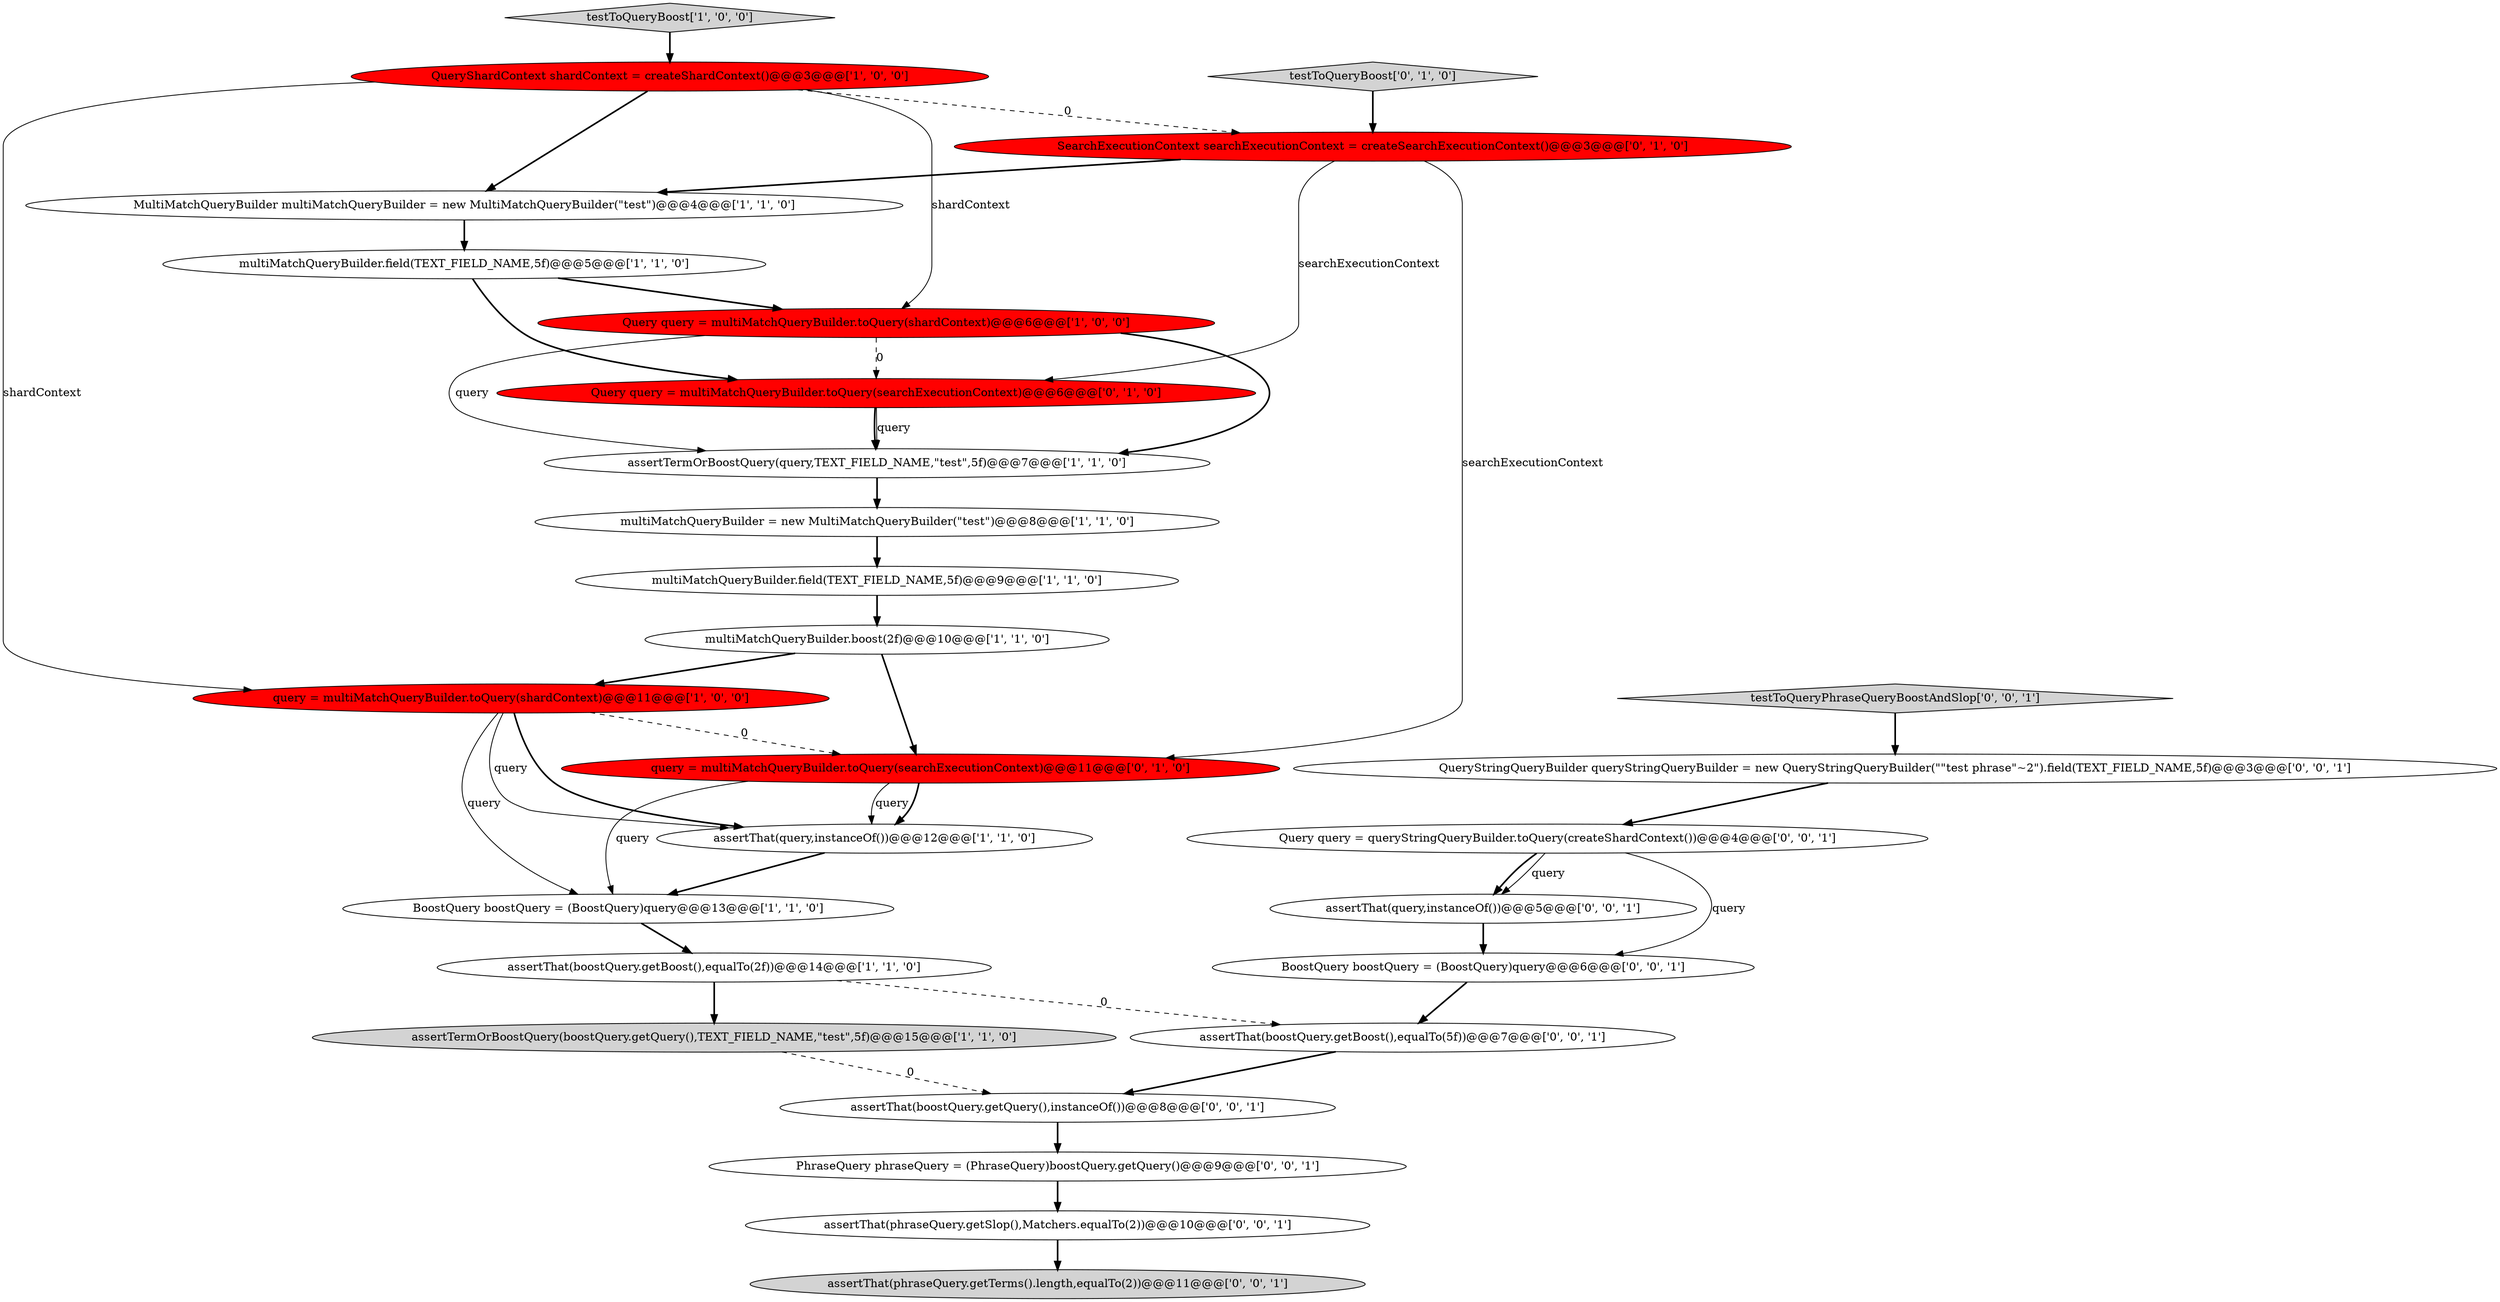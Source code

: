 digraph {
20 [style = filled, label = "BoostQuery boostQuery = (BoostQuery)query@@@6@@@['0', '0', '1']", fillcolor = white, shape = ellipse image = "AAA0AAABBB3BBB"];
6 [style = filled, label = "multiMatchQueryBuilder.field(TEXT_FIELD_NAME,5f)@@@5@@@['1', '1', '0']", fillcolor = white, shape = ellipse image = "AAA0AAABBB1BBB"];
21 [style = filled, label = "assertThat(phraseQuery.getSlop(),Matchers.equalTo(2))@@@10@@@['0', '0', '1']", fillcolor = white, shape = ellipse image = "AAA0AAABBB3BBB"];
26 [style = filled, label = "QueryStringQueryBuilder queryStringQueryBuilder = new QueryStringQueryBuilder(\"\"test phrase\"~2\").field(TEXT_FIELD_NAME,5f)@@@3@@@['0', '0', '1']", fillcolor = white, shape = ellipse image = "AAA0AAABBB3BBB"];
15 [style = filled, label = "SearchExecutionContext searchExecutionContext = createSearchExecutionContext()@@@3@@@['0', '1', '0']", fillcolor = red, shape = ellipse image = "AAA1AAABBB2BBB"];
19 [style = filled, label = "testToQueryPhraseQueryBoostAndSlop['0', '0', '1']", fillcolor = lightgray, shape = diamond image = "AAA0AAABBB3BBB"];
4 [style = filled, label = "assertThat(query,instanceOf())@@@12@@@['1', '1', '0']", fillcolor = white, shape = ellipse image = "AAA0AAABBB1BBB"];
17 [style = filled, label = "testToQueryBoost['0', '1', '0']", fillcolor = lightgray, shape = diamond image = "AAA0AAABBB2BBB"];
27 [style = filled, label = "assertThat(boostQuery.getBoost(),equalTo(5f))@@@7@@@['0', '0', '1']", fillcolor = white, shape = ellipse image = "AAA0AAABBB3BBB"];
13 [style = filled, label = "testToQueryBoost['1', '0', '0']", fillcolor = lightgray, shape = diamond image = "AAA0AAABBB1BBB"];
16 [style = filled, label = "query = multiMatchQueryBuilder.toQuery(searchExecutionContext)@@@11@@@['0', '1', '0']", fillcolor = red, shape = ellipse image = "AAA1AAABBB2BBB"];
14 [style = filled, label = "Query query = multiMatchQueryBuilder.toQuery(searchExecutionContext)@@@6@@@['0', '1', '0']", fillcolor = red, shape = ellipse image = "AAA1AAABBB2BBB"];
8 [style = filled, label = "assertTermOrBoostQuery(boostQuery.getQuery(),TEXT_FIELD_NAME,\"test\",5f)@@@15@@@['1', '1', '0']", fillcolor = lightgray, shape = ellipse image = "AAA0AAABBB1BBB"];
5 [style = filled, label = "multiMatchQueryBuilder = new MultiMatchQueryBuilder(\"test\")@@@8@@@['1', '1', '0']", fillcolor = white, shape = ellipse image = "AAA0AAABBB1BBB"];
23 [style = filled, label = "assertThat(query,instanceOf())@@@5@@@['0', '0', '1']", fillcolor = white, shape = ellipse image = "AAA0AAABBB3BBB"];
7 [style = filled, label = "Query query = multiMatchQueryBuilder.toQuery(shardContext)@@@6@@@['1', '0', '0']", fillcolor = red, shape = ellipse image = "AAA1AAABBB1BBB"];
25 [style = filled, label = "Query query = queryStringQueryBuilder.toQuery(createShardContext())@@@4@@@['0', '0', '1']", fillcolor = white, shape = ellipse image = "AAA0AAABBB3BBB"];
22 [style = filled, label = "PhraseQuery phraseQuery = (PhraseQuery)boostQuery.getQuery()@@@9@@@['0', '0', '1']", fillcolor = white, shape = ellipse image = "AAA0AAABBB3BBB"];
2 [style = filled, label = "query = multiMatchQueryBuilder.toQuery(shardContext)@@@11@@@['1', '0', '0']", fillcolor = red, shape = ellipse image = "AAA1AAABBB1BBB"];
12 [style = filled, label = "BoostQuery boostQuery = (BoostQuery)query@@@13@@@['1', '1', '0']", fillcolor = white, shape = ellipse image = "AAA0AAABBB1BBB"];
18 [style = filled, label = "assertThat(boostQuery.getQuery(),instanceOf())@@@8@@@['0', '0', '1']", fillcolor = white, shape = ellipse image = "AAA0AAABBB3BBB"];
10 [style = filled, label = "multiMatchQueryBuilder.boost(2f)@@@10@@@['1', '1', '0']", fillcolor = white, shape = ellipse image = "AAA0AAABBB1BBB"];
11 [style = filled, label = "multiMatchQueryBuilder.field(TEXT_FIELD_NAME,5f)@@@9@@@['1', '1', '0']", fillcolor = white, shape = ellipse image = "AAA0AAABBB1BBB"];
0 [style = filled, label = "assertTermOrBoostQuery(query,TEXT_FIELD_NAME,\"test\",5f)@@@7@@@['1', '1', '0']", fillcolor = white, shape = ellipse image = "AAA0AAABBB1BBB"];
3 [style = filled, label = "assertThat(boostQuery.getBoost(),equalTo(2f))@@@14@@@['1', '1', '0']", fillcolor = white, shape = ellipse image = "AAA0AAABBB1BBB"];
1 [style = filled, label = "MultiMatchQueryBuilder multiMatchQueryBuilder = new MultiMatchQueryBuilder(\"test\")@@@4@@@['1', '1', '0']", fillcolor = white, shape = ellipse image = "AAA0AAABBB1BBB"];
9 [style = filled, label = "QueryShardContext shardContext = createShardContext()@@@3@@@['1', '0', '0']", fillcolor = red, shape = ellipse image = "AAA1AAABBB1BBB"];
24 [style = filled, label = "assertThat(phraseQuery.getTerms().length,equalTo(2))@@@11@@@['0', '0', '1']", fillcolor = lightgray, shape = ellipse image = "AAA0AAABBB3BBB"];
27->18 [style = bold, label=""];
23->20 [style = bold, label=""];
16->12 [style = solid, label="query"];
15->14 [style = solid, label="searchExecutionContext"];
25->23 [style = bold, label=""];
15->16 [style = solid, label="searchExecutionContext"];
7->14 [style = dashed, label="0"];
16->4 [style = solid, label="query"];
3->27 [style = dashed, label="0"];
26->25 [style = bold, label=""];
2->4 [style = solid, label="query"];
22->21 [style = bold, label=""];
25->23 [style = solid, label="query"];
9->7 [style = solid, label="shardContext"];
7->0 [style = bold, label=""];
21->24 [style = bold, label=""];
2->4 [style = bold, label=""];
20->27 [style = bold, label=""];
6->14 [style = bold, label=""];
1->6 [style = bold, label=""];
18->22 [style = bold, label=""];
14->0 [style = bold, label=""];
10->16 [style = bold, label=""];
9->2 [style = solid, label="shardContext"];
9->15 [style = dashed, label="0"];
2->12 [style = solid, label="query"];
11->10 [style = bold, label=""];
19->26 [style = bold, label=""];
3->8 [style = bold, label=""];
2->16 [style = dashed, label="0"];
17->15 [style = bold, label=""];
4->12 [style = bold, label=""];
8->18 [style = dashed, label="0"];
10->2 [style = bold, label=""];
5->11 [style = bold, label=""];
12->3 [style = bold, label=""];
13->9 [style = bold, label=""];
25->20 [style = solid, label="query"];
16->4 [style = bold, label=""];
6->7 [style = bold, label=""];
9->1 [style = bold, label=""];
7->0 [style = solid, label="query"];
0->5 [style = bold, label=""];
15->1 [style = bold, label=""];
14->0 [style = solid, label="query"];
}
